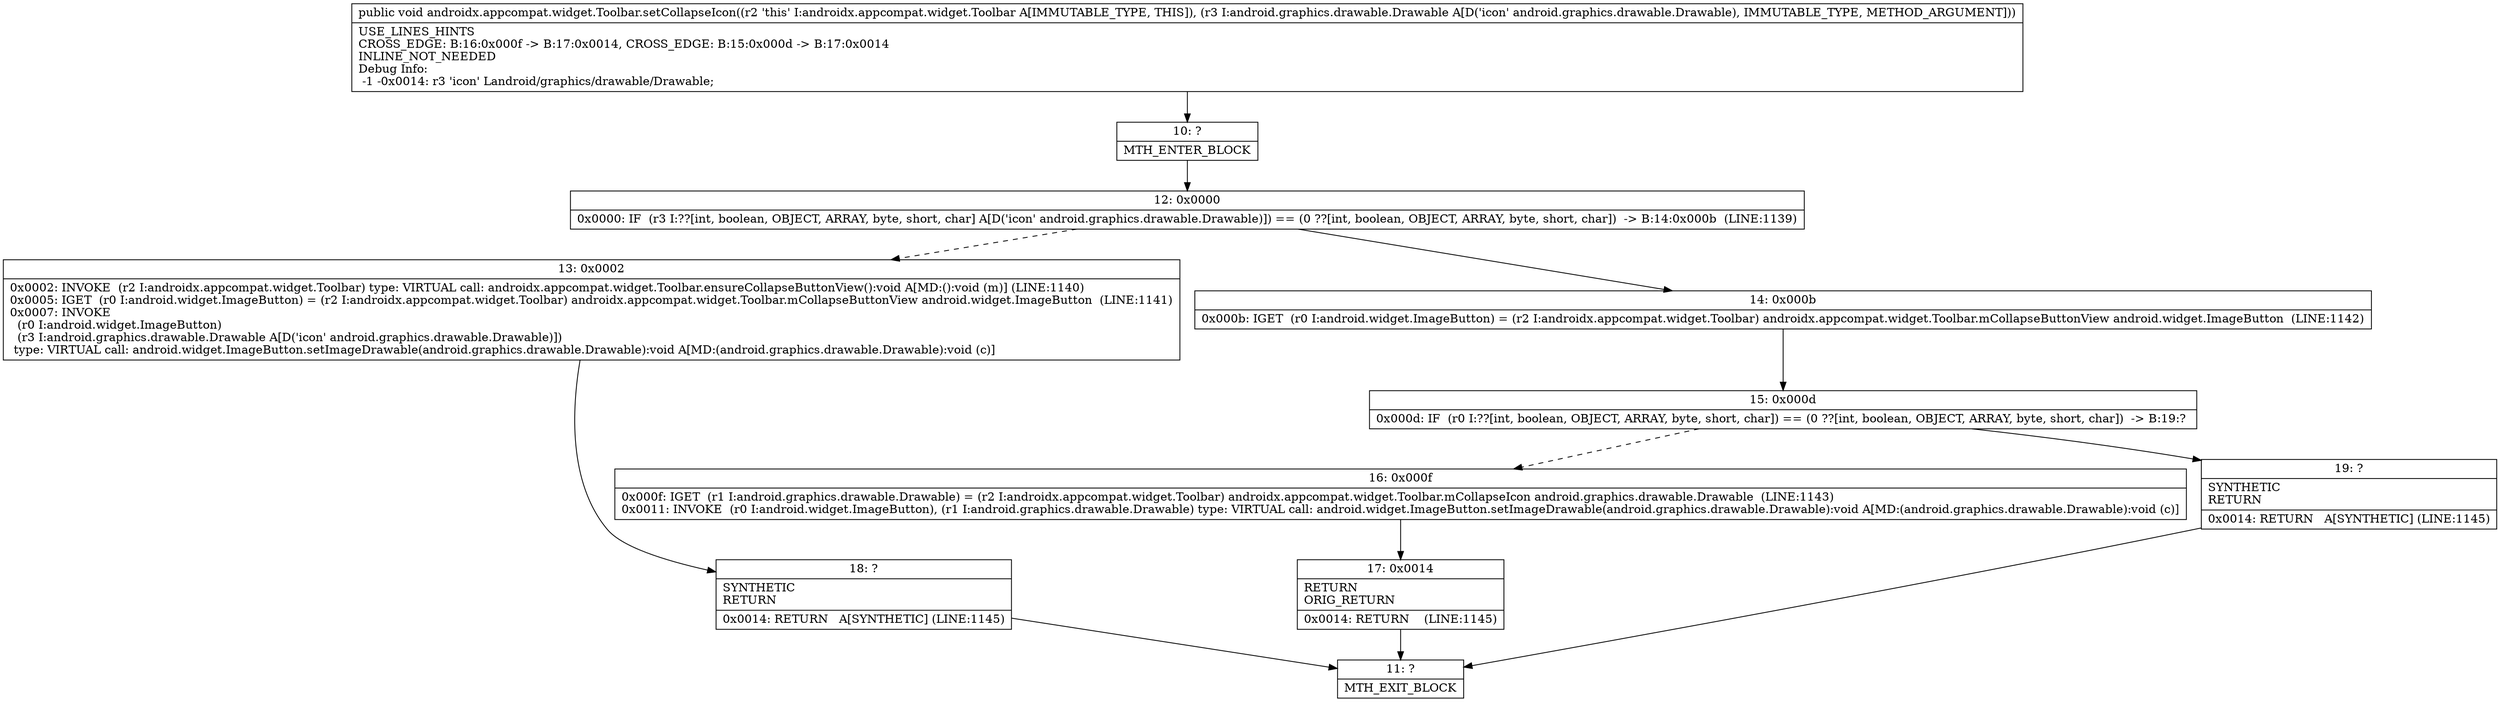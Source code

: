 digraph "CFG forandroidx.appcompat.widget.Toolbar.setCollapseIcon(Landroid\/graphics\/drawable\/Drawable;)V" {
Node_10 [shape=record,label="{10\:\ ?|MTH_ENTER_BLOCK\l}"];
Node_12 [shape=record,label="{12\:\ 0x0000|0x0000: IF  (r3 I:??[int, boolean, OBJECT, ARRAY, byte, short, char] A[D('icon' android.graphics.drawable.Drawable)]) == (0 ??[int, boolean, OBJECT, ARRAY, byte, short, char])  \-\> B:14:0x000b  (LINE:1139)\l}"];
Node_13 [shape=record,label="{13\:\ 0x0002|0x0002: INVOKE  (r2 I:androidx.appcompat.widget.Toolbar) type: VIRTUAL call: androidx.appcompat.widget.Toolbar.ensureCollapseButtonView():void A[MD:():void (m)] (LINE:1140)\l0x0005: IGET  (r0 I:android.widget.ImageButton) = (r2 I:androidx.appcompat.widget.Toolbar) androidx.appcompat.widget.Toolbar.mCollapseButtonView android.widget.ImageButton  (LINE:1141)\l0x0007: INVOKE  \l  (r0 I:android.widget.ImageButton)\l  (r3 I:android.graphics.drawable.Drawable A[D('icon' android.graphics.drawable.Drawable)])\l type: VIRTUAL call: android.widget.ImageButton.setImageDrawable(android.graphics.drawable.Drawable):void A[MD:(android.graphics.drawable.Drawable):void (c)]\l}"];
Node_18 [shape=record,label="{18\:\ ?|SYNTHETIC\lRETURN\l|0x0014: RETURN   A[SYNTHETIC] (LINE:1145)\l}"];
Node_11 [shape=record,label="{11\:\ ?|MTH_EXIT_BLOCK\l}"];
Node_14 [shape=record,label="{14\:\ 0x000b|0x000b: IGET  (r0 I:android.widget.ImageButton) = (r2 I:androidx.appcompat.widget.Toolbar) androidx.appcompat.widget.Toolbar.mCollapseButtonView android.widget.ImageButton  (LINE:1142)\l}"];
Node_15 [shape=record,label="{15\:\ 0x000d|0x000d: IF  (r0 I:??[int, boolean, OBJECT, ARRAY, byte, short, char]) == (0 ??[int, boolean, OBJECT, ARRAY, byte, short, char])  \-\> B:19:? \l}"];
Node_16 [shape=record,label="{16\:\ 0x000f|0x000f: IGET  (r1 I:android.graphics.drawable.Drawable) = (r2 I:androidx.appcompat.widget.Toolbar) androidx.appcompat.widget.Toolbar.mCollapseIcon android.graphics.drawable.Drawable  (LINE:1143)\l0x0011: INVOKE  (r0 I:android.widget.ImageButton), (r1 I:android.graphics.drawable.Drawable) type: VIRTUAL call: android.widget.ImageButton.setImageDrawable(android.graphics.drawable.Drawable):void A[MD:(android.graphics.drawable.Drawable):void (c)]\l}"];
Node_17 [shape=record,label="{17\:\ 0x0014|RETURN\lORIG_RETURN\l|0x0014: RETURN    (LINE:1145)\l}"];
Node_19 [shape=record,label="{19\:\ ?|SYNTHETIC\lRETURN\l|0x0014: RETURN   A[SYNTHETIC] (LINE:1145)\l}"];
MethodNode[shape=record,label="{public void androidx.appcompat.widget.Toolbar.setCollapseIcon((r2 'this' I:androidx.appcompat.widget.Toolbar A[IMMUTABLE_TYPE, THIS]), (r3 I:android.graphics.drawable.Drawable A[D('icon' android.graphics.drawable.Drawable), IMMUTABLE_TYPE, METHOD_ARGUMENT]))  | USE_LINES_HINTS\lCROSS_EDGE: B:16:0x000f \-\> B:17:0x0014, CROSS_EDGE: B:15:0x000d \-\> B:17:0x0014\lINLINE_NOT_NEEDED\lDebug Info:\l  \-1 \-0x0014: r3 'icon' Landroid\/graphics\/drawable\/Drawable;\l}"];
MethodNode -> Node_10;Node_10 -> Node_12;
Node_12 -> Node_13[style=dashed];
Node_12 -> Node_14;
Node_13 -> Node_18;
Node_18 -> Node_11;
Node_14 -> Node_15;
Node_15 -> Node_16[style=dashed];
Node_15 -> Node_19;
Node_16 -> Node_17;
Node_17 -> Node_11;
Node_19 -> Node_11;
}

